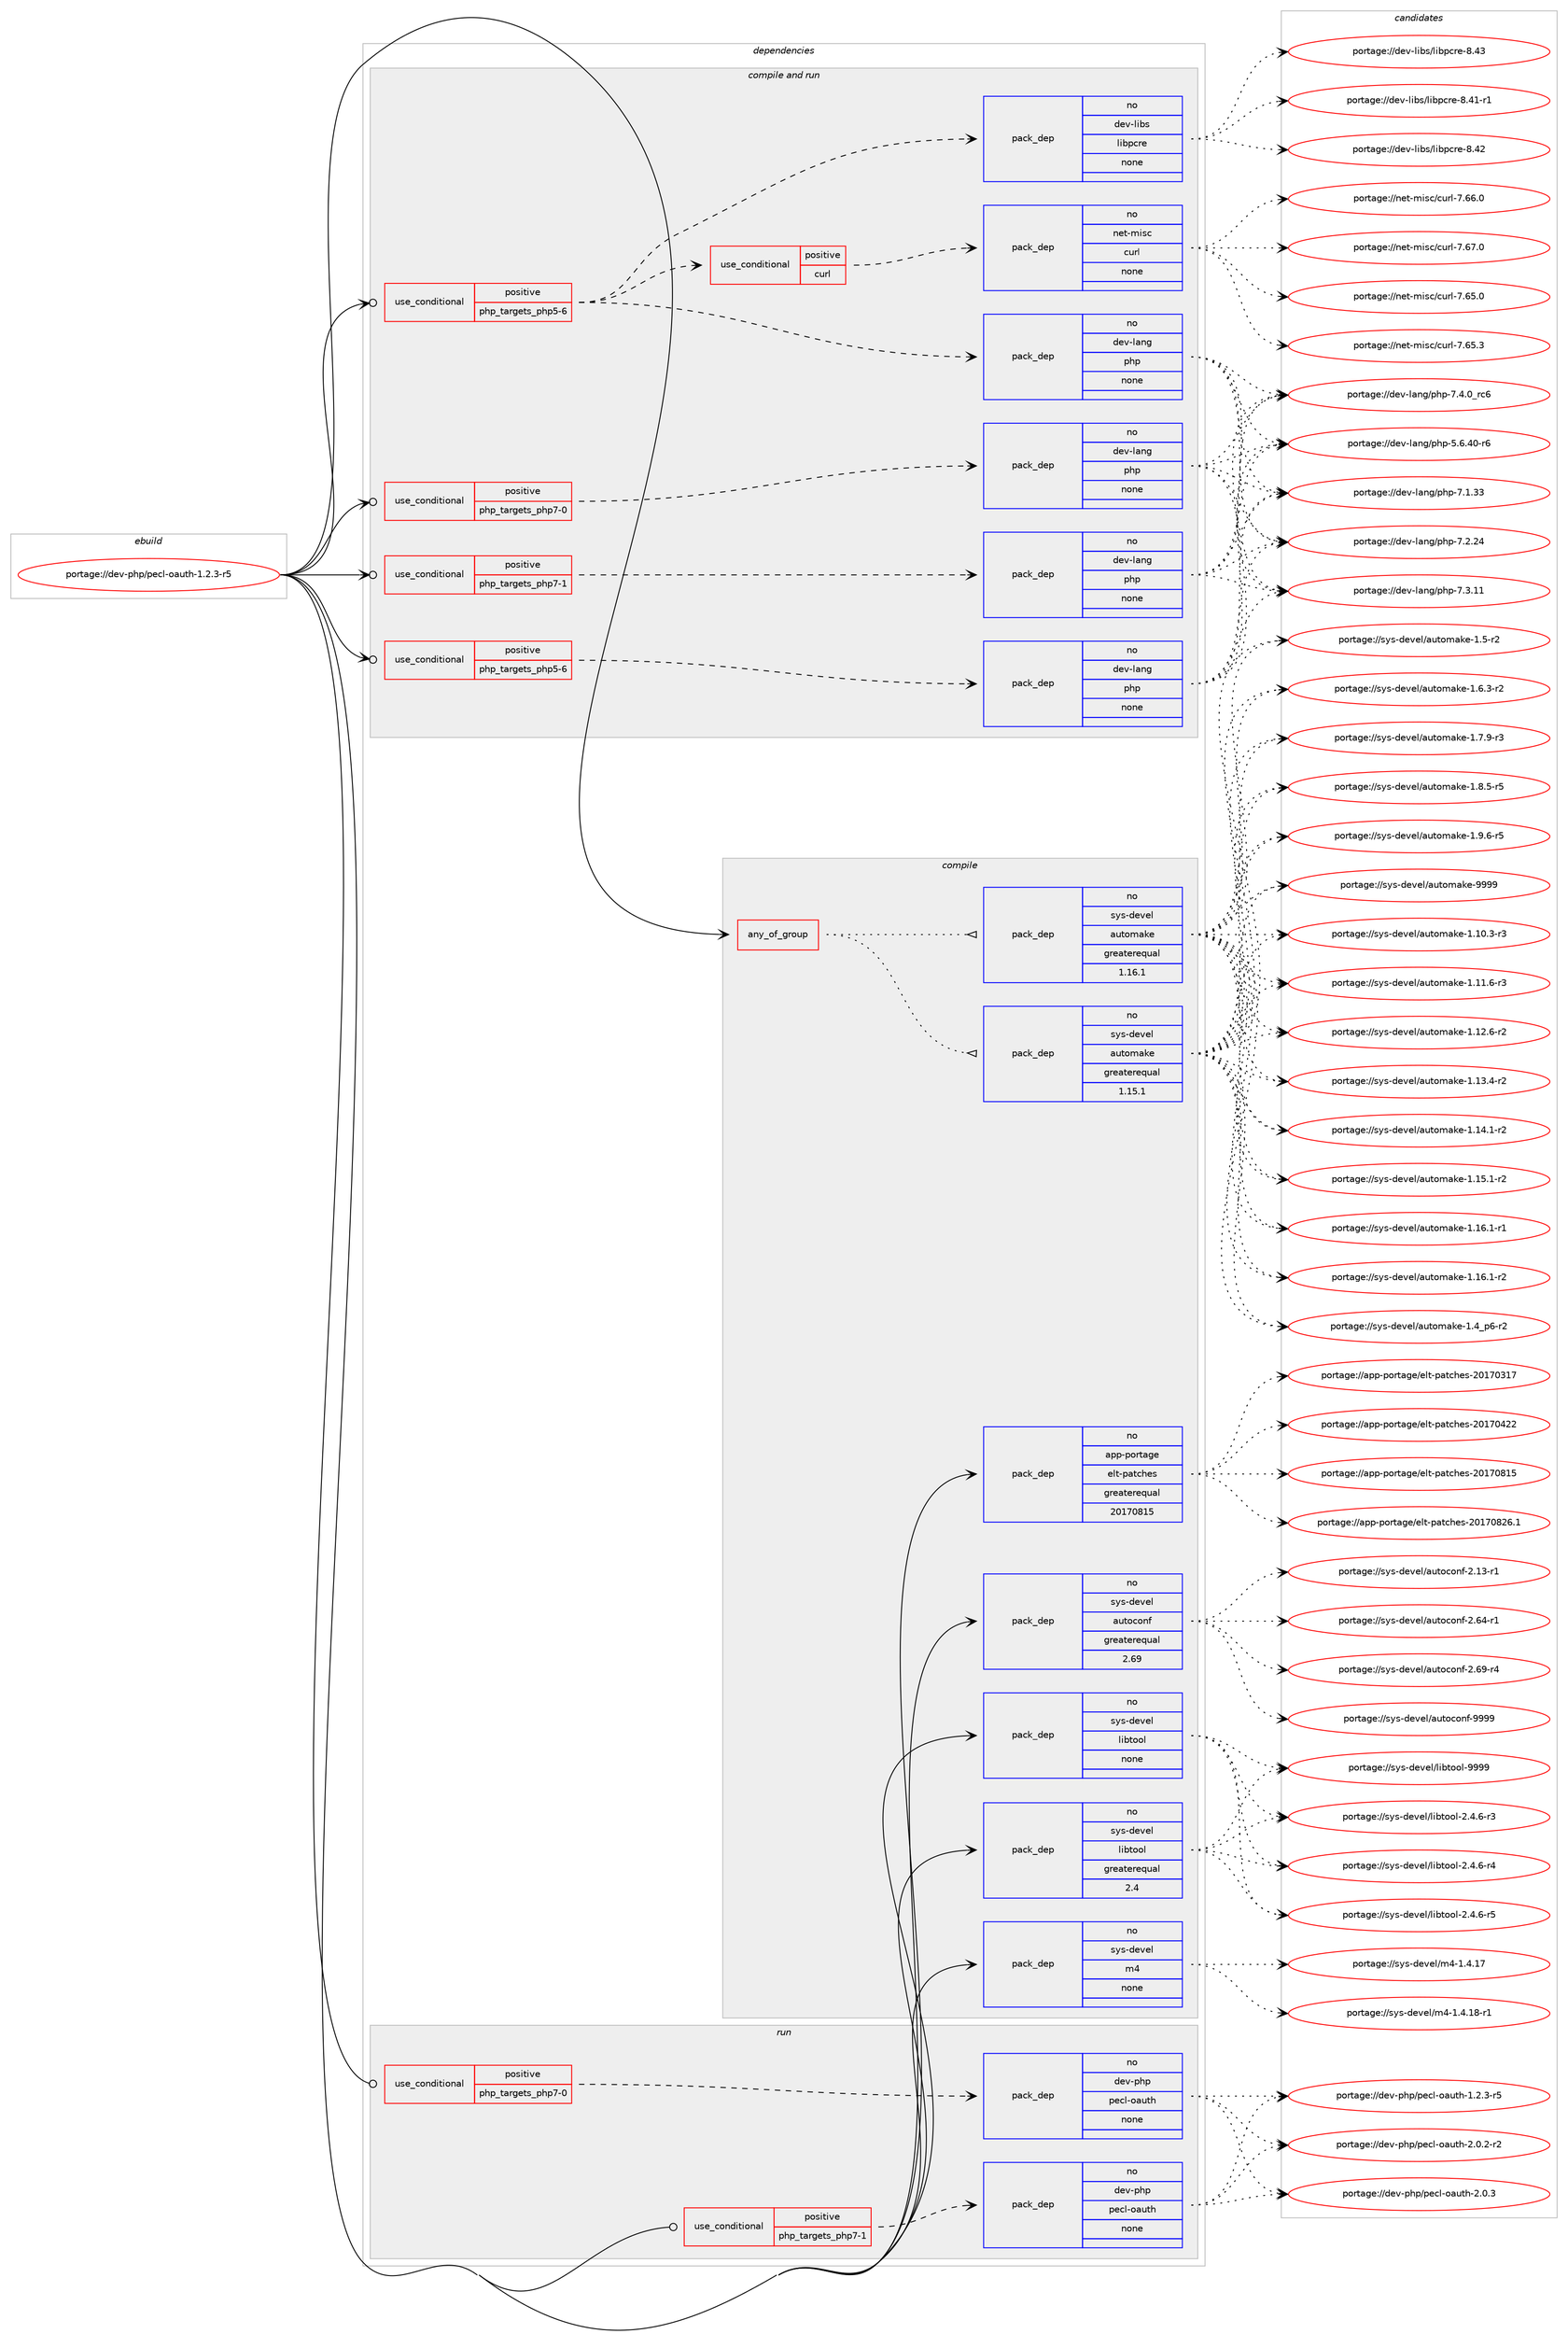 digraph prolog {

# *************
# Graph options
# *************

newrank=true;
concentrate=true;
compound=true;
graph [rankdir=LR,fontname=Helvetica,fontsize=10,ranksep=1.5];#, ranksep=2.5, nodesep=0.2];
edge  [arrowhead=vee];
node  [fontname=Helvetica,fontsize=10];

# **********
# The ebuild
# **********

subgraph cluster_leftcol {
color=gray;
rank=same;
label=<<i>ebuild</i>>;
id [label="portage://dev-php/pecl-oauth-1.2.3-r5", color=red, width=4, href="../dev-php/pecl-oauth-1.2.3-r5.svg"];
}

# ****************
# The dependencies
# ****************

subgraph cluster_midcol {
color=gray;
label=<<i>dependencies</i>>;
subgraph cluster_compile {
fillcolor="#eeeeee";
style=filled;
label=<<i>compile</i>>;
subgraph any3187 {
dependency125689 [label=<<TABLE BORDER="0" CELLBORDER="1" CELLSPACING="0" CELLPADDING="4"><TR><TD CELLPADDING="10">any_of_group</TD></TR></TABLE>>, shape=none, color=red];subgraph pack98052 {
dependency125690 [label=<<TABLE BORDER="0" CELLBORDER="1" CELLSPACING="0" CELLPADDING="4" WIDTH="220"><TR><TD ROWSPAN="6" CELLPADDING="30">pack_dep</TD></TR><TR><TD WIDTH="110">no</TD></TR><TR><TD>sys-devel</TD></TR><TR><TD>automake</TD></TR><TR><TD>greaterequal</TD></TR><TR><TD>1.16.1</TD></TR></TABLE>>, shape=none, color=blue];
}
dependency125689:e -> dependency125690:w [weight=20,style="dotted",arrowhead="oinv"];
subgraph pack98053 {
dependency125691 [label=<<TABLE BORDER="0" CELLBORDER="1" CELLSPACING="0" CELLPADDING="4" WIDTH="220"><TR><TD ROWSPAN="6" CELLPADDING="30">pack_dep</TD></TR><TR><TD WIDTH="110">no</TD></TR><TR><TD>sys-devel</TD></TR><TR><TD>automake</TD></TR><TR><TD>greaterequal</TD></TR><TR><TD>1.15.1</TD></TR></TABLE>>, shape=none, color=blue];
}
dependency125689:e -> dependency125691:w [weight=20,style="dotted",arrowhead="oinv"];
}
id:e -> dependency125689:w [weight=20,style="solid",arrowhead="vee"];
subgraph pack98054 {
dependency125692 [label=<<TABLE BORDER="0" CELLBORDER="1" CELLSPACING="0" CELLPADDING="4" WIDTH="220"><TR><TD ROWSPAN="6" CELLPADDING="30">pack_dep</TD></TR><TR><TD WIDTH="110">no</TD></TR><TR><TD>app-portage</TD></TR><TR><TD>elt-patches</TD></TR><TR><TD>greaterequal</TD></TR><TR><TD>20170815</TD></TR></TABLE>>, shape=none, color=blue];
}
id:e -> dependency125692:w [weight=20,style="solid",arrowhead="vee"];
subgraph pack98055 {
dependency125693 [label=<<TABLE BORDER="0" CELLBORDER="1" CELLSPACING="0" CELLPADDING="4" WIDTH="220"><TR><TD ROWSPAN="6" CELLPADDING="30">pack_dep</TD></TR><TR><TD WIDTH="110">no</TD></TR><TR><TD>sys-devel</TD></TR><TR><TD>autoconf</TD></TR><TR><TD>greaterequal</TD></TR><TR><TD>2.69</TD></TR></TABLE>>, shape=none, color=blue];
}
id:e -> dependency125693:w [weight=20,style="solid",arrowhead="vee"];
subgraph pack98056 {
dependency125694 [label=<<TABLE BORDER="0" CELLBORDER="1" CELLSPACING="0" CELLPADDING="4" WIDTH="220"><TR><TD ROWSPAN="6" CELLPADDING="30">pack_dep</TD></TR><TR><TD WIDTH="110">no</TD></TR><TR><TD>sys-devel</TD></TR><TR><TD>libtool</TD></TR><TR><TD>greaterequal</TD></TR><TR><TD>2.4</TD></TR></TABLE>>, shape=none, color=blue];
}
id:e -> dependency125694:w [weight=20,style="solid",arrowhead="vee"];
subgraph pack98057 {
dependency125695 [label=<<TABLE BORDER="0" CELLBORDER="1" CELLSPACING="0" CELLPADDING="4" WIDTH="220"><TR><TD ROWSPAN="6" CELLPADDING="30">pack_dep</TD></TR><TR><TD WIDTH="110">no</TD></TR><TR><TD>sys-devel</TD></TR><TR><TD>libtool</TD></TR><TR><TD>none</TD></TR><TR><TD></TD></TR></TABLE>>, shape=none, color=blue];
}
id:e -> dependency125695:w [weight=20,style="solid",arrowhead="vee"];
subgraph pack98058 {
dependency125696 [label=<<TABLE BORDER="0" CELLBORDER="1" CELLSPACING="0" CELLPADDING="4" WIDTH="220"><TR><TD ROWSPAN="6" CELLPADDING="30">pack_dep</TD></TR><TR><TD WIDTH="110">no</TD></TR><TR><TD>sys-devel</TD></TR><TR><TD>m4</TD></TR><TR><TD>none</TD></TR><TR><TD></TD></TR></TABLE>>, shape=none, color=blue];
}
id:e -> dependency125696:w [weight=20,style="solid",arrowhead="vee"];
}
subgraph cluster_compileandrun {
fillcolor="#eeeeee";
style=filled;
label=<<i>compile and run</i>>;
subgraph cond24383 {
dependency125697 [label=<<TABLE BORDER="0" CELLBORDER="1" CELLSPACING="0" CELLPADDING="4"><TR><TD ROWSPAN="3" CELLPADDING="10">use_conditional</TD></TR><TR><TD>positive</TD></TR><TR><TD>php_targets_php5-6</TD></TR></TABLE>>, shape=none, color=red];
subgraph pack98059 {
dependency125698 [label=<<TABLE BORDER="0" CELLBORDER="1" CELLSPACING="0" CELLPADDING="4" WIDTH="220"><TR><TD ROWSPAN="6" CELLPADDING="30">pack_dep</TD></TR><TR><TD WIDTH="110">no</TD></TR><TR><TD>dev-lang</TD></TR><TR><TD>php</TD></TR><TR><TD>none</TD></TR><TR><TD></TD></TR></TABLE>>, shape=none, color=blue];
}
dependency125697:e -> dependency125698:w [weight=20,style="dashed",arrowhead="vee"];
}
id:e -> dependency125697:w [weight=20,style="solid",arrowhead="odotvee"];
subgraph cond24384 {
dependency125699 [label=<<TABLE BORDER="0" CELLBORDER="1" CELLSPACING="0" CELLPADDING="4"><TR><TD ROWSPAN="3" CELLPADDING="10">use_conditional</TD></TR><TR><TD>positive</TD></TR><TR><TD>php_targets_php5-6</TD></TR></TABLE>>, shape=none, color=red];
subgraph pack98060 {
dependency125700 [label=<<TABLE BORDER="0" CELLBORDER="1" CELLSPACING="0" CELLPADDING="4" WIDTH="220"><TR><TD ROWSPAN="6" CELLPADDING="30">pack_dep</TD></TR><TR><TD WIDTH="110">no</TD></TR><TR><TD>dev-lang</TD></TR><TR><TD>php</TD></TR><TR><TD>none</TD></TR><TR><TD></TD></TR></TABLE>>, shape=none, color=blue];
}
dependency125699:e -> dependency125700:w [weight=20,style="dashed",arrowhead="vee"];
subgraph pack98061 {
dependency125701 [label=<<TABLE BORDER="0" CELLBORDER="1" CELLSPACING="0" CELLPADDING="4" WIDTH="220"><TR><TD ROWSPAN="6" CELLPADDING="30">pack_dep</TD></TR><TR><TD WIDTH="110">no</TD></TR><TR><TD>dev-libs</TD></TR><TR><TD>libpcre</TD></TR><TR><TD>none</TD></TR><TR><TD></TD></TR></TABLE>>, shape=none, color=blue];
}
dependency125699:e -> dependency125701:w [weight=20,style="dashed",arrowhead="vee"];
subgraph cond24385 {
dependency125702 [label=<<TABLE BORDER="0" CELLBORDER="1" CELLSPACING="0" CELLPADDING="4"><TR><TD ROWSPAN="3" CELLPADDING="10">use_conditional</TD></TR><TR><TD>positive</TD></TR><TR><TD>curl</TD></TR></TABLE>>, shape=none, color=red];
subgraph pack98062 {
dependency125703 [label=<<TABLE BORDER="0" CELLBORDER="1" CELLSPACING="0" CELLPADDING="4" WIDTH="220"><TR><TD ROWSPAN="6" CELLPADDING="30">pack_dep</TD></TR><TR><TD WIDTH="110">no</TD></TR><TR><TD>net-misc</TD></TR><TR><TD>curl</TD></TR><TR><TD>none</TD></TR><TR><TD></TD></TR></TABLE>>, shape=none, color=blue];
}
dependency125702:e -> dependency125703:w [weight=20,style="dashed",arrowhead="vee"];
}
dependency125699:e -> dependency125702:w [weight=20,style="dashed",arrowhead="vee"];
}
id:e -> dependency125699:w [weight=20,style="solid",arrowhead="odotvee"];
subgraph cond24386 {
dependency125704 [label=<<TABLE BORDER="0" CELLBORDER="1" CELLSPACING="0" CELLPADDING="4"><TR><TD ROWSPAN="3" CELLPADDING="10">use_conditional</TD></TR><TR><TD>positive</TD></TR><TR><TD>php_targets_php7-0</TD></TR></TABLE>>, shape=none, color=red];
subgraph pack98063 {
dependency125705 [label=<<TABLE BORDER="0" CELLBORDER="1" CELLSPACING="0" CELLPADDING="4" WIDTH="220"><TR><TD ROWSPAN="6" CELLPADDING="30">pack_dep</TD></TR><TR><TD WIDTH="110">no</TD></TR><TR><TD>dev-lang</TD></TR><TR><TD>php</TD></TR><TR><TD>none</TD></TR><TR><TD></TD></TR></TABLE>>, shape=none, color=blue];
}
dependency125704:e -> dependency125705:w [weight=20,style="dashed",arrowhead="vee"];
}
id:e -> dependency125704:w [weight=20,style="solid",arrowhead="odotvee"];
subgraph cond24387 {
dependency125706 [label=<<TABLE BORDER="0" CELLBORDER="1" CELLSPACING="0" CELLPADDING="4"><TR><TD ROWSPAN="3" CELLPADDING="10">use_conditional</TD></TR><TR><TD>positive</TD></TR><TR><TD>php_targets_php7-1</TD></TR></TABLE>>, shape=none, color=red];
subgraph pack98064 {
dependency125707 [label=<<TABLE BORDER="0" CELLBORDER="1" CELLSPACING="0" CELLPADDING="4" WIDTH="220"><TR><TD ROWSPAN="6" CELLPADDING="30">pack_dep</TD></TR><TR><TD WIDTH="110">no</TD></TR><TR><TD>dev-lang</TD></TR><TR><TD>php</TD></TR><TR><TD>none</TD></TR><TR><TD></TD></TR></TABLE>>, shape=none, color=blue];
}
dependency125706:e -> dependency125707:w [weight=20,style="dashed",arrowhead="vee"];
}
id:e -> dependency125706:w [weight=20,style="solid",arrowhead="odotvee"];
}
subgraph cluster_run {
fillcolor="#eeeeee";
style=filled;
label=<<i>run</i>>;
subgraph cond24388 {
dependency125708 [label=<<TABLE BORDER="0" CELLBORDER="1" CELLSPACING="0" CELLPADDING="4"><TR><TD ROWSPAN="3" CELLPADDING="10">use_conditional</TD></TR><TR><TD>positive</TD></TR><TR><TD>php_targets_php7-0</TD></TR></TABLE>>, shape=none, color=red];
subgraph pack98065 {
dependency125709 [label=<<TABLE BORDER="0" CELLBORDER="1" CELLSPACING="0" CELLPADDING="4" WIDTH="220"><TR><TD ROWSPAN="6" CELLPADDING="30">pack_dep</TD></TR><TR><TD WIDTH="110">no</TD></TR><TR><TD>dev-php</TD></TR><TR><TD>pecl-oauth</TD></TR><TR><TD>none</TD></TR><TR><TD></TD></TR></TABLE>>, shape=none, color=blue];
}
dependency125708:e -> dependency125709:w [weight=20,style="dashed",arrowhead="vee"];
}
id:e -> dependency125708:w [weight=20,style="solid",arrowhead="odot"];
subgraph cond24389 {
dependency125710 [label=<<TABLE BORDER="0" CELLBORDER="1" CELLSPACING="0" CELLPADDING="4"><TR><TD ROWSPAN="3" CELLPADDING="10">use_conditional</TD></TR><TR><TD>positive</TD></TR><TR><TD>php_targets_php7-1</TD></TR></TABLE>>, shape=none, color=red];
subgraph pack98066 {
dependency125711 [label=<<TABLE BORDER="0" CELLBORDER="1" CELLSPACING="0" CELLPADDING="4" WIDTH="220"><TR><TD ROWSPAN="6" CELLPADDING="30">pack_dep</TD></TR><TR><TD WIDTH="110">no</TD></TR><TR><TD>dev-php</TD></TR><TR><TD>pecl-oauth</TD></TR><TR><TD>none</TD></TR><TR><TD></TD></TR></TABLE>>, shape=none, color=blue];
}
dependency125710:e -> dependency125711:w [weight=20,style="dashed",arrowhead="vee"];
}
id:e -> dependency125710:w [weight=20,style="solid",arrowhead="odot"];
}
}

# **************
# The candidates
# **************

subgraph cluster_choices {
rank=same;
color=gray;
label=<<i>candidates</i>>;

subgraph choice98052 {
color=black;
nodesep=1;
choiceportage11512111545100101118101108479711711611110997107101454946494846514511451 [label="portage://sys-devel/automake-1.10.3-r3", color=red, width=4,href="../sys-devel/automake-1.10.3-r3.svg"];
choiceportage11512111545100101118101108479711711611110997107101454946494946544511451 [label="portage://sys-devel/automake-1.11.6-r3", color=red, width=4,href="../sys-devel/automake-1.11.6-r3.svg"];
choiceportage11512111545100101118101108479711711611110997107101454946495046544511450 [label="portage://sys-devel/automake-1.12.6-r2", color=red, width=4,href="../sys-devel/automake-1.12.6-r2.svg"];
choiceportage11512111545100101118101108479711711611110997107101454946495146524511450 [label="portage://sys-devel/automake-1.13.4-r2", color=red, width=4,href="../sys-devel/automake-1.13.4-r2.svg"];
choiceportage11512111545100101118101108479711711611110997107101454946495246494511450 [label="portage://sys-devel/automake-1.14.1-r2", color=red, width=4,href="../sys-devel/automake-1.14.1-r2.svg"];
choiceportage11512111545100101118101108479711711611110997107101454946495346494511450 [label="portage://sys-devel/automake-1.15.1-r2", color=red, width=4,href="../sys-devel/automake-1.15.1-r2.svg"];
choiceportage11512111545100101118101108479711711611110997107101454946495446494511449 [label="portage://sys-devel/automake-1.16.1-r1", color=red, width=4,href="../sys-devel/automake-1.16.1-r1.svg"];
choiceportage11512111545100101118101108479711711611110997107101454946495446494511450 [label="portage://sys-devel/automake-1.16.1-r2", color=red, width=4,href="../sys-devel/automake-1.16.1-r2.svg"];
choiceportage115121115451001011181011084797117116111109971071014549465295112544511450 [label="portage://sys-devel/automake-1.4_p6-r2", color=red, width=4,href="../sys-devel/automake-1.4_p6-r2.svg"];
choiceportage11512111545100101118101108479711711611110997107101454946534511450 [label="portage://sys-devel/automake-1.5-r2", color=red, width=4,href="../sys-devel/automake-1.5-r2.svg"];
choiceportage115121115451001011181011084797117116111109971071014549465446514511450 [label="portage://sys-devel/automake-1.6.3-r2", color=red, width=4,href="../sys-devel/automake-1.6.3-r2.svg"];
choiceportage115121115451001011181011084797117116111109971071014549465546574511451 [label="portage://sys-devel/automake-1.7.9-r3", color=red, width=4,href="../sys-devel/automake-1.7.9-r3.svg"];
choiceportage115121115451001011181011084797117116111109971071014549465646534511453 [label="portage://sys-devel/automake-1.8.5-r5", color=red, width=4,href="../sys-devel/automake-1.8.5-r5.svg"];
choiceportage115121115451001011181011084797117116111109971071014549465746544511453 [label="portage://sys-devel/automake-1.9.6-r5", color=red, width=4,href="../sys-devel/automake-1.9.6-r5.svg"];
choiceportage115121115451001011181011084797117116111109971071014557575757 [label="portage://sys-devel/automake-9999", color=red, width=4,href="../sys-devel/automake-9999.svg"];
dependency125690:e -> choiceportage11512111545100101118101108479711711611110997107101454946494846514511451:w [style=dotted,weight="100"];
dependency125690:e -> choiceportage11512111545100101118101108479711711611110997107101454946494946544511451:w [style=dotted,weight="100"];
dependency125690:e -> choiceportage11512111545100101118101108479711711611110997107101454946495046544511450:w [style=dotted,weight="100"];
dependency125690:e -> choiceportage11512111545100101118101108479711711611110997107101454946495146524511450:w [style=dotted,weight="100"];
dependency125690:e -> choiceportage11512111545100101118101108479711711611110997107101454946495246494511450:w [style=dotted,weight="100"];
dependency125690:e -> choiceportage11512111545100101118101108479711711611110997107101454946495346494511450:w [style=dotted,weight="100"];
dependency125690:e -> choiceportage11512111545100101118101108479711711611110997107101454946495446494511449:w [style=dotted,weight="100"];
dependency125690:e -> choiceportage11512111545100101118101108479711711611110997107101454946495446494511450:w [style=dotted,weight="100"];
dependency125690:e -> choiceportage115121115451001011181011084797117116111109971071014549465295112544511450:w [style=dotted,weight="100"];
dependency125690:e -> choiceportage11512111545100101118101108479711711611110997107101454946534511450:w [style=dotted,weight="100"];
dependency125690:e -> choiceportage115121115451001011181011084797117116111109971071014549465446514511450:w [style=dotted,weight="100"];
dependency125690:e -> choiceportage115121115451001011181011084797117116111109971071014549465546574511451:w [style=dotted,weight="100"];
dependency125690:e -> choiceportage115121115451001011181011084797117116111109971071014549465646534511453:w [style=dotted,weight="100"];
dependency125690:e -> choiceportage115121115451001011181011084797117116111109971071014549465746544511453:w [style=dotted,weight="100"];
dependency125690:e -> choiceportage115121115451001011181011084797117116111109971071014557575757:w [style=dotted,weight="100"];
}
subgraph choice98053 {
color=black;
nodesep=1;
choiceportage11512111545100101118101108479711711611110997107101454946494846514511451 [label="portage://sys-devel/automake-1.10.3-r3", color=red, width=4,href="../sys-devel/automake-1.10.3-r3.svg"];
choiceportage11512111545100101118101108479711711611110997107101454946494946544511451 [label="portage://sys-devel/automake-1.11.6-r3", color=red, width=4,href="../sys-devel/automake-1.11.6-r3.svg"];
choiceportage11512111545100101118101108479711711611110997107101454946495046544511450 [label="portage://sys-devel/automake-1.12.6-r2", color=red, width=4,href="../sys-devel/automake-1.12.6-r2.svg"];
choiceportage11512111545100101118101108479711711611110997107101454946495146524511450 [label="portage://sys-devel/automake-1.13.4-r2", color=red, width=4,href="../sys-devel/automake-1.13.4-r2.svg"];
choiceportage11512111545100101118101108479711711611110997107101454946495246494511450 [label="portage://sys-devel/automake-1.14.1-r2", color=red, width=4,href="../sys-devel/automake-1.14.1-r2.svg"];
choiceportage11512111545100101118101108479711711611110997107101454946495346494511450 [label="portage://sys-devel/automake-1.15.1-r2", color=red, width=4,href="../sys-devel/automake-1.15.1-r2.svg"];
choiceportage11512111545100101118101108479711711611110997107101454946495446494511449 [label="portage://sys-devel/automake-1.16.1-r1", color=red, width=4,href="../sys-devel/automake-1.16.1-r1.svg"];
choiceportage11512111545100101118101108479711711611110997107101454946495446494511450 [label="portage://sys-devel/automake-1.16.1-r2", color=red, width=4,href="../sys-devel/automake-1.16.1-r2.svg"];
choiceportage115121115451001011181011084797117116111109971071014549465295112544511450 [label="portage://sys-devel/automake-1.4_p6-r2", color=red, width=4,href="../sys-devel/automake-1.4_p6-r2.svg"];
choiceportage11512111545100101118101108479711711611110997107101454946534511450 [label="portage://sys-devel/automake-1.5-r2", color=red, width=4,href="../sys-devel/automake-1.5-r2.svg"];
choiceportage115121115451001011181011084797117116111109971071014549465446514511450 [label="portage://sys-devel/automake-1.6.3-r2", color=red, width=4,href="../sys-devel/automake-1.6.3-r2.svg"];
choiceportage115121115451001011181011084797117116111109971071014549465546574511451 [label="portage://sys-devel/automake-1.7.9-r3", color=red, width=4,href="../sys-devel/automake-1.7.9-r3.svg"];
choiceportage115121115451001011181011084797117116111109971071014549465646534511453 [label="portage://sys-devel/automake-1.8.5-r5", color=red, width=4,href="../sys-devel/automake-1.8.5-r5.svg"];
choiceportage115121115451001011181011084797117116111109971071014549465746544511453 [label="portage://sys-devel/automake-1.9.6-r5", color=red, width=4,href="../sys-devel/automake-1.9.6-r5.svg"];
choiceportage115121115451001011181011084797117116111109971071014557575757 [label="portage://sys-devel/automake-9999", color=red, width=4,href="../sys-devel/automake-9999.svg"];
dependency125691:e -> choiceportage11512111545100101118101108479711711611110997107101454946494846514511451:w [style=dotted,weight="100"];
dependency125691:e -> choiceportage11512111545100101118101108479711711611110997107101454946494946544511451:w [style=dotted,weight="100"];
dependency125691:e -> choiceportage11512111545100101118101108479711711611110997107101454946495046544511450:w [style=dotted,weight="100"];
dependency125691:e -> choiceportage11512111545100101118101108479711711611110997107101454946495146524511450:w [style=dotted,weight="100"];
dependency125691:e -> choiceportage11512111545100101118101108479711711611110997107101454946495246494511450:w [style=dotted,weight="100"];
dependency125691:e -> choiceportage11512111545100101118101108479711711611110997107101454946495346494511450:w [style=dotted,weight="100"];
dependency125691:e -> choiceportage11512111545100101118101108479711711611110997107101454946495446494511449:w [style=dotted,weight="100"];
dependency125691:e -> choiceportage11512111545100101118101108479711711611110997107101454946495446494511450:w [style=dotted,weight="100"];
dependency125691:e -> choiceportage115121115451001011181011084797117116111109971071014549465295112544511450:w [style=dotted,weight="100"];
dependency125691:e -> choiceportage11512111545100101118101108479711711611110997107101454946534511450:w [style=dotted,weight="100"];
dependency125691:e -> choiceportage115121115451001011181011084797117116111109971071014549465446514511450:w [style=dotted,weight="100"];
dependency125691:e -> choiceportage115121115451001011181011084797117116111109971071014549465546574511451:w [style=dotted,weight="100"];
dependency125691:e -> choiceportage115121115451001011181011084797117116111109971071014549465646534511453:w [style=dotted,weight="100"];
dependency125691:e -> choiceportage115121115451001011181011084797117116111109971071014549465746544511453:w [style=dotted,weight="100"];
dependency125691:e -> choiceportage115121115451001011181011084797117116111109971071014557575757:w [style=dotted,weight="100"];
}
subgraph choice98054 {
color=black;
nodesep=1;
choiceportage97112112451121111141169710310147101108116451129711699104101115455048495548514955 [label="portage://app-portage/elt-patches-20170317", color=red, width=4,href="../app-portage/elt-patches-20170317.svg"];
choiceportage97112112451121111141169710310147101108116451129711699104101115455048495548525050 [label="portage://app-portage/elt-patches-20170422", color=red, width=4,href="../app-portage/elt-patches-20170422.svg"];
choiceportage97112112451121111141169710310147101108116451129711699104101115455048495548564953 [label="portage://app-portage/elt-patches-20170815", color=red, width=4,href="../app-portage/elt-patches-20170815.svg"];
choiceportage971121124511211111411697103101471011081164511297116991041011154550484955485650544649 [label="portage://app-portage/elt-patches-20170826.1", color=red, width=4,href="../app-portage/elt-patches-20170826.1.svg"];
dependency125692:e -> choiceportage97112112451121111141169710310147101108116451129711699104101115455048495548514955:w [style=dotted,weight="100"];
dependency125692:e -> choiceportage97112112451121111141169710310147101108116451129711699104101115455048495548525050:w [style=dotted,weight="100"];
dependency125692:e -> choiceportage97112112451121111141169710310147101108116451129711699104101115455048495548564953:w [style=dotted,weight="100"];
dependency125692:e -> choiceportage971121124511211111411697103101471011081164511297116991041011154550484955485650544649:w [style=dotted,weight="100"];
}
subgraph choice98055 {
color=black;
nodesep=1;
choiceportage1151211154510010111810110847971171161119911111010245504649514511449 [label="portage://sys-devel/autoconf-2.13-r1", color=red, width=4,href="../sys-devel/autoconf-2.13-r1.svg"];
choiceportage1151211154510010111810110847971171161119911111010245504654524511449 [label="portage://sys-devel/autoconf-2.64-r1", color=red, width=4,href="../sys-devel/autoconf-2.64-r1.svg"];
choiceportage1151211154510010111810110847971171161119911111010245504654574511452 [label="portage://sys-devel/autoconf-2.69-r4", color=red, width=4,href="../sys-devel/autoconf-2.69-r4.svg"];
choiceportage115121115451001011181011084797117116111991111101024557575757 [label="portage://sys-devel/autoconf-9999", color=red, width=4,href="../sys-devel/autoconf-9999.svg"];
dependency125693:e -> choiceportage1151211154510010111810110847971171161119911111010245504649514511449:w [style=dotted,weight="100"];
dependency125693:e -> choiceportage1151211154510010111810110847971171161119911111010245504654524511449:w [style=dotted,weight="100"];
dependency125693:e -> choiceportage1151211154510010111810110847971171161119911111010245504654574511452:w [style=dotted,weight="100"];
dependency125693:e -> choiceportage115121115451001011181011084797117116111991111101024557575757:w [style=dotted,weight="100"];
}
subgraph choice98056 {
color=black;
nodesep=1;
choiceportage1151211154510010111810110847108105981161111111084550465246544511451 [label="portage://sys-devel/libtool-2.4.6-r3", color=red, width=4,href="../sys-devel/libtool-2.4.6-r3.svg"];
choiceportage1151211154510010111810110847108105981161111111084550465246544511452 [label="portage://sys-devel/libtool-2.4.6-r4", color=red, width=4,href="../sys-devel/libtool-2.4.6-r4.svg"];
choiceportage1151211154510010111810110847108105981161111111084550465246544511453 [label="portage://sys-devel/libtool-2.4.6-r5", color=red, width=4,href="../sys-devel/libtool-2.4.6-r5.svg"];
choiceportage1151211154510010111810110847108105981161111111084557575757 [label="portage://sys-devel/libtool-9999", color=red, width=4,href="../sys-devel/libtool-9999.svg"];
dependency125694:e -> choiceportage1151211154510010111810110847108105981161111111084550465246544511451:w [style=dotted,weight="100"];
dependency125694:e -> choiceportage1151211154510010111810110847108105981161111111084550465246544511452:w [style=dotted,weight="100"];
dependency125694:e -> choiceportage1151211154510010111810110847108105981161111111084550465246544511453:w [style=dotted,weight="100"];
dependency125694:e -> choiceportage1151211154510010111810110847108105981161111111084557575757:w [style=dotted,weight="100"];
}
subgraph choice98057 {
color=black;
nodesep=1;
choiceportage1151211154510010111810110847108105981161111111084550465246544511451 [label="portage://sys-devel/libtool-2.4.6-r3", color=red, width=4,href="../sys-devel/libtool-2.4.6-r3.svg"];
choiceportage1151211154510010111810110847108105981161111111084550465246544511452 [label="portage://sys-devel/libtool-2.4.6-r4", color=red, width=4,href="../sys-devel/libtool-2.4.6-r4.svg"];
choiceportage1151211154510010111810110847108105981161111111084550465246544511453 [label="portage://sys-devel/libtool-2.4.6-r5", color=red, width=4,href="../sys-devel/libtool-2.4.6-r5.svg"];
choiceportage1151211154510010111810110847108105981161111111084557575757 [label="portage://sys-devel/libtool-9999", color=red, width=4,href="../sys-devel/libtool-9999.svg"];
dependency125695:e -> choiceportage1151211154510010111810110847108105981161111111084550465246544511451:w [style=dotted,weight="100"];
dependency125695:e -> choiceportage1151211154510010111810110847108105981161111111084550465246544511452:w [style=dotted,weight="100"];
dependency125695:e -> choiceportage1151211154510010111810110847108105981161111111084550465246544511453:w [style=dotted,weight="100"];
dependency125695:e -> choiceportage1151211154510010111810110847108105981161111111084557575757:w [style=dotted,weight="100"];
}
subgraph choice98058 {
color=black;
nodesep=1;
choiceportage11512111545100101118101108471095245494652464955 [label="portage://sys-devel/m4-1.4.17", color=red, width=4,href="../sys-devel/m4-1.4.17.svg"];
choiceportage115121115451001011181011084710952454946524649564511449 [label="portage://sys-devel/m4-1.4.18-r1", color=red, width=4,href="../sys-devel/m4-1.4.18-r1.svg"];
dependency125696:e -> choiceportage11512111545100101118101108471095245494652464955:w [style=dotted,weight="100"];
dependency125696:e -> choiceportage115121115451001011181011084710952454946524649564511449:w [style=dotted,weight="100"];
}
subgraph choice98059 {
color=black;
nodesep=1;
choiceportage100101118451089711010347112104112455346544652484511454 [label="portage://dev-lang/php-5.6.40-r6", color=red, width=4,href="../dev-lang/php-5.6.40-r6.svg"];
choiceportage10010111845108971101034711210411245554649465151 [label="portage://dev-lang/php-7.1.33", color=red, width=4,href="../dev-lang/php-7.1.33.svg"];
choiceportage10010111845108971101034711210411245554650465052 [label="portage://dev-lang/php-7.2.24", color=red, width=4,href="../dev-lang/php-7.2.24.svg"];
choiceportage10010111845108971101034711210411245554651464949 [label="portage://dev-lang/php-7.3.11", color=red, width=4,href="../dev-lang/php-7.3.11.svg"];
choiceportage100101118451089711010347112104112455546524648951149954 [label="portage://dev-lang/php-7.4.0_rc6", color=red, width=4,href="../dev-lang/php-7.4.0_rc6.svg"];
dependency125698:e -> choiceportage100101118451089711010347112104112455346544652484511454:w [style=dotted,weight="100"];
dependency125698:e -> choiceportage10010111845108971101034711210411245554649465151:w [style=dotted,weight="100"];
dependency125698:e -> choiceportage10010111845108971101034711210411245554650465052:w [style=dotted,weight="100"];
dependency125698:e -> choiceportage10010111845108971101034711210411245554651464949:w [style=dotted,weight="100"];
dependency125698:e -> choiceportage100101118451089711010347112104112455546524648951149954:w [style=dotted,weight="100"];
}
subgraph choice98060 {
color=black;
nodesep=1;
choiceportage100101118451089711010347112104112455346544652484511454 [label="portage://dev-lang/php-5.6.40-r6", color=red, width=4,href="../dev-lang/php-5.6.40-r6.svg"];
choiceportage10010111845108971101034711210411245554649465151 [label="portage://dev-lang/php-7.1.33", color=red, width=4,href="../dev-lang/php-7.1.33.svg"];
choiceportage10010111845108971101034711210411245554650465052 [label="portage://dev-lang/php-7.2.24", color=red, width=4,href="../dev-lang/php-7.2.24.svg"];
choiceportage10010111845108971101034711210411245554651464949 [label="portage://dev-lang/php-7.3.11", color=red, width=4,href="../dev-lang/php-7.3.11.svg"];
choiceportage100101118451089711010347112104112455546524648951149954 [label="portage://dev-lang/php-7.4.0_rc6", color=red, width=4,href="../dev-lang/php-7.4.0_rc6.svg"];
dependency125700:e -> choiceportage100101118451089711010347112104112455346544652484511454:w [style=dotted,weight="100"];
dependency125700:e -> choiceportage10010111845108971101034711210411245554649465151:w [style=dotted,weight="100"];
dependency125700:e -> choiceportage10010111845108971101034711210411245554650465052:w [style=dotted,weight="100"];
dependency125700:e -> choiceportage10010111845108971101034711210411245554651464949:w [style=dotted,weight="100"];
dependency125700:e -> choiceportage100101118451089711010347112104112455546524648951149954:w [style=dotted,weight="100"];
}
subgraph choice98061 {
color=black;
nodesep=1;
choiceportage100101118451081059811547108105981129911410145564652494511449 [label="portage://dev-libs/libpcre-8.41-r1", color=red, width=4,href="../dev-libs/libpcre-8.41-r1.svg"];
choiceportage10010111845108105981154710810598112991141014556465250 [label="portage://dev-libs/libpcre-8.42", color=red, width=4,href="../dev-libs/libpcre-8.42.svg"];
choiceportage10010111845108105981154710810598112991141014556465251 [label="portage://dev-libs/libpcre-8.43", color=red, width=4,href="../dev-libs/libpcre-8.43.svg"];
dependency125701:e -> choiceportage100101118451081059811547108105981129911410145564652494511449:w [style=dotted,weight="100"];
dependency125701:e -> choiceportage10010111845108105981154710810598112991141014556465250:w [style=dotted,weight="100"];
dependency125701:e -> choiceportage10010111845108105981154710810598112991141014556465251:w [style=dotted,weight="100"];
}
subgraph choice98062 {
color=black;
nodesep=1;
choiceportage1101011164510910511599479911711410845554654534648 [label="portage://net-misc/curl-7.65.0", color=red, width=4,href="../net-misc/curl-7.65.0.svg"];
choiceportage1101011164510910511599479911711410845554654534651 [label="portage://net-misc/curl-7.65.3", color=red, width=4,href="../net-misc/curl-7.65.3.svg"];
choiceportage1101011164510910511599479911711410845554654544648 [label="portage://net-misc/curl-7.66.0", color=red, width=4,href="../net-misc/curl-7.66.0.svg"];
choiceportage1101011164510910511599479911711410845554654554648 [label="portage://net-misc/curl-7.67.0", color=red, width=4,href="../net-misc/curl-7.67.0.svg"];
dependency125703:e -> choiceportage1101011164510910511599479911711410845554654534648:w [style=dotted,weight="100"];
dependency125703:e -> choiceportage1101011164510910511599479911711410845554654534651:w [style=dotted,weight="100"];
dependency125703:e -> choiceportage1101011164510910511599479911711410845554654544648:w [style=dotted,weight="100"];
dependency125703:e -> choiceportage1101011164510910511599479911711410845554654554648:w [style=dotted,weight="100"];
}
subgraph choice98063 {
color=black;
nodesep=1;
choiceportage100101118451089711010347112104112455346544652484511454 [label="portage://dev-lang/php-5.6.40-r6", color=red, width=4,href="../dev-lang/php-5.6.40-r6.svg"];
choiceportage10010111845108971101034711210411245554649465151 [label="portage://dev-lang/php-7.1.33", color=red, width=4,href="../dev-lang/php-7.1.33.svg"];
choiceportage10010111845108971101034711210411245554650465052 [label="portage://dev-lang/php-7.2.24", color=red, width=4,href="../dev-lang/php-7.2.24.svg"];
choiceportage10010111845108971101034711210411245554651464949 [label="portage://dev-lang/php-7.3.11", color=red, width=4,href="../dev-lang/php-7.3.11.svg"];
choiceportage100101118451089711010347112104112455546524648951149954 [label="portage://dev-lang/php-7.4.0_rc6", color=red, width=4,href="../dev-lang/php-7.4.0_rc6.svg"];
dependency125705:e -> choiceportage100101118451089711010347112104112455346544652484511454:w [style=dotted,weight="100"];
dependency125705:e -> choiceportage10010111845108971101034711210411245554649465151:w [style=dotted,weight="100"];
dependency125705:e -> choiceportage10010111845108971101034711210411245554650465052:w [style=dotted,weight="100"];
dependency125705:e -> choiceportage10010111845108971101034711210411245554651464949:w [style=dotted,weight="100"];
dependency125705:e -> choiceportage100101118451089711010347112104112455546524648951149954:w [style=dotted,weight="100"];
}
subgraph choice98064 {
color=black;
nodesep=1;
choiceportage100101118451089711010347112104112455346544652484511454 [label="portage://dev-lang/php-5.6.40-r6", color=red, width=4,href="../dev-lang/php-5.6.40-r6.svg"];
choiceportage10010111845108971101034711210411245554649465151 [label="portage://dev-lang/php-7.1.33", color=red, width=4,href="../dev-lang/php-7.1.33.svg"];
choiceportage10010111845108971101034711210411245554650465052 [label="portage://dev-lang/php-7.2.24", color=red, width=4,href="../dev-lang/php-7.2.24.svg"];
choiceportage10010111845108971101034711210411245554651464949 [label="portage://dev-lang/php-7.3.11", color=red, width=4,href="../dev-lang/php-7.3.11.svg"];
choiceportage100101118451089711010347112104112455546524648951149954 [label="portage://dev-lang/php-7.4.0_rc6", color=red, width=4,href="../dev-lang/php-7.4.0_rc6.svg"];
dependency125707:e -> choiceportage100101118451089711010347112104112455346544652484511454:w [style=dotted,weight="100"];
dependency125707:e -> choiceportage10010111845108971101034711210411245554649465151:w [style=dotted,weight="100"];
dependency125707:e -> choiceportage10010111845108971101034711210411245554650465052:w [style=dotted,weight="100"];
dependency125707:e -> choiceportage10010111845108971101034711210411245554651464949:w [style=dotted,weight="100"];
dependency125707:e -> choiceportage100101118451089711010347112104112455546524648951149954:w [style=dotted,weight="100"];
}
subgraph choice98065 {
color=black;
nodesep=1;
choiceportage10010111845112104112471121019910845111971171161044549465046514511453 [label="portage://dev-php/pecl-oauth-1.2.3-r5", color=red, width=4,href="../dev-php/pecl-oauth-1.2.3-r5.svg"];
choiceportage10010111845112104112471121019910845111971171161044550464846504511450 [label="portage://dev-php/pecl-oauth-2.0.2-r2", color=red, width=4,href="../dev-php/pecl-oauth-2.0.2-r2.svg"];
choiceportage1001011184511210411247112101991084511197117116104455046484651 [label="portage://dev-php/pecl-oauth-2.0.3", color=red, width=4,href="../dev-php/pecl-oauth-2.0.3.svg"];
dependency125709:e -> choiceportage10010111845112104112471121019910845111971171161044549465046514511453:w [style=dotted,weight="100"];
dependency125709:e -> choiceportage10010111845112104112471121019910845111971171161044550464846504511450:w [style=dotted,weight="100"];
dependency125709:e -> choiceportage1001011184511210411247112101991084511197117116104455046484651:w [style=dotted,weight="100"];
}
subgraph choice98066 {
color=black;
nodesep=1;
choiceportage10010111845112104112471121019910845111971171161044549465046514511453 [label="portage://dev-php/pecl-oauth-1.2.3-r5", color=red, width=4,href="../dev-php/pecl-oauth-1.2.3-r5.svg"];
choiceportage10010111845112104112471121019910845111971171161044550464846504511450 [label="portage://dev-php/pecl-oauth-2.0.2-r2", color=red, width=4,href="../dev-php/pecl-oauth-2.0.2-r2.svg"];
choiceportage1001011184511210411247112101991084511197117116104455046484651 [label="portage://dev-php/pecl-oauth-2.0.3", color=red, width=4,href="../dev-php/pecl-oauth-2.0.3.svg"];
dependency125711:e -> choiceportage10010111845112104112471121019910845111971171161044549465046514511453:w [style=dotted,weight="100"];
dependency125711:e -> choiceportage10010111845112104112471121019910845111971171161044550464846504511450:w [style=dotted,weight="100"];
dependency125711:e -> choiceportage1001011184511210411247112101991084511197117116104455046484651:w [style=dotted,weight="100"];
}
}

}
